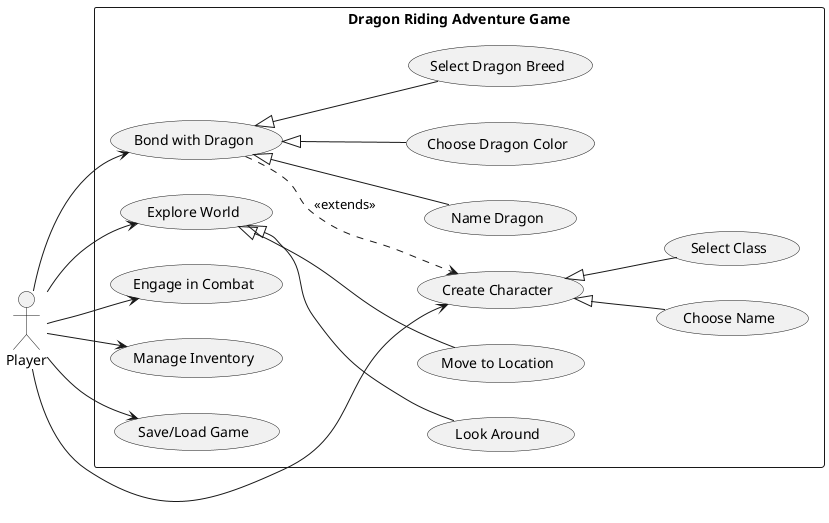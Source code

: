 @startuml
left to right direction
actor Player

rectangle "Dragon Riding Adventure Game" {
  usecase "Create Character" as UC1
  usecase "Choose Name" as UC1_1
  usecase "Select Class" as UC1_2
  usecase "Bond with Dragon" as UC2
  usecase "Name Dragon" as UC2_1
  usecase "Choose Dragon Color" as UC2_2
  usecase "Select Dragon Breed" as UC2_3
  usecase "Explore World" as UC3
  usecase "Look Around" as UC3_1
  usecase "Move to Location" as UC3_2
  usecase "Engage in Combat" as UC4
  usecase "Manage Inventory" as UC5
  usecase "Save/Load Game" as UC6
}

Player --> UC1
UC1 <|-- UC1_1
UC1 <|-- UC1_2
Player --> UC2
UC2 <|-- UC2_1
UC2 <|-- UC2_2
UC2 <|-- UC2_3
Player --> UC3
UC3 <|-- UC3_1
UC3 <|-- UC3_2
Player --> UC4
Player --> UC5
Player --> UC6

UC2 ..> UC1 : <<extends>>
@enduml
